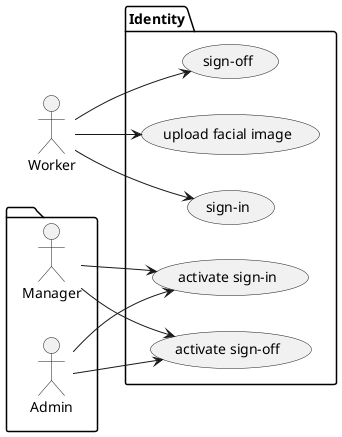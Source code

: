 @startuml identity-feature-access-use-case
left to right direction
actor Worker as worker
package  {
  actor Manager as manager
  actor Admin as admin
}
package Identity {
  usecase "sign-in" as signOnUseCase
  usecase "sign-off" as signOffUseCase
  usecase "upload facial image" as uploadFacialImageUseCase
  usecase "activate sign-in" as activateSignOnUseCase
  usecase "activate sign-off" as activateSignOffUseCase
}
admin --> activateSignOnUseCase
admin --> activateSignOffUseCase
manager --> activateSignOffUseCase
manager --> activateSignOnUseCase
worker --> signOffUseCase
worker --> signOnUseCase
worker --> uploadFacialImageUseCase
@enduml
